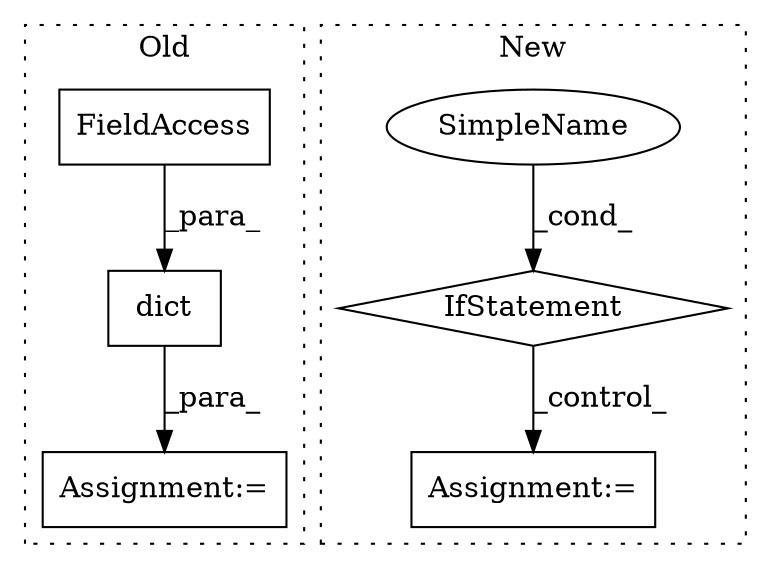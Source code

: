 digraph G {
subgraph cluster0 {
1 [label="dict" a="32" s="2663,2688" l="5,1" shape="box"];
3 [label="Assignment:=" a="7" s="2717,2815" l="53,2" shape="box"];
6 [label="FieldAccess" a="22" s="2668" l="20" shape="box"];
label = "Old";
style="dotted";
}
subgraph cluster1 {
2 [label="IfStatement" a="25" s="4154,4186" l="4,2" shape="diamond"];
4 [label="Assignment:=" a="7" s="4216" l="1" shape="box"];
5 [label="SimpleName" a="42" s="" l="" shape="ellipse"];
label = "New";
style="dotted";
}
1 -> 3 [label="_para_"];
2 -> 4 [label="_control_"];
5 -> 2 [label="_cond_"];
6 -> 1 [label="_para_"];
}